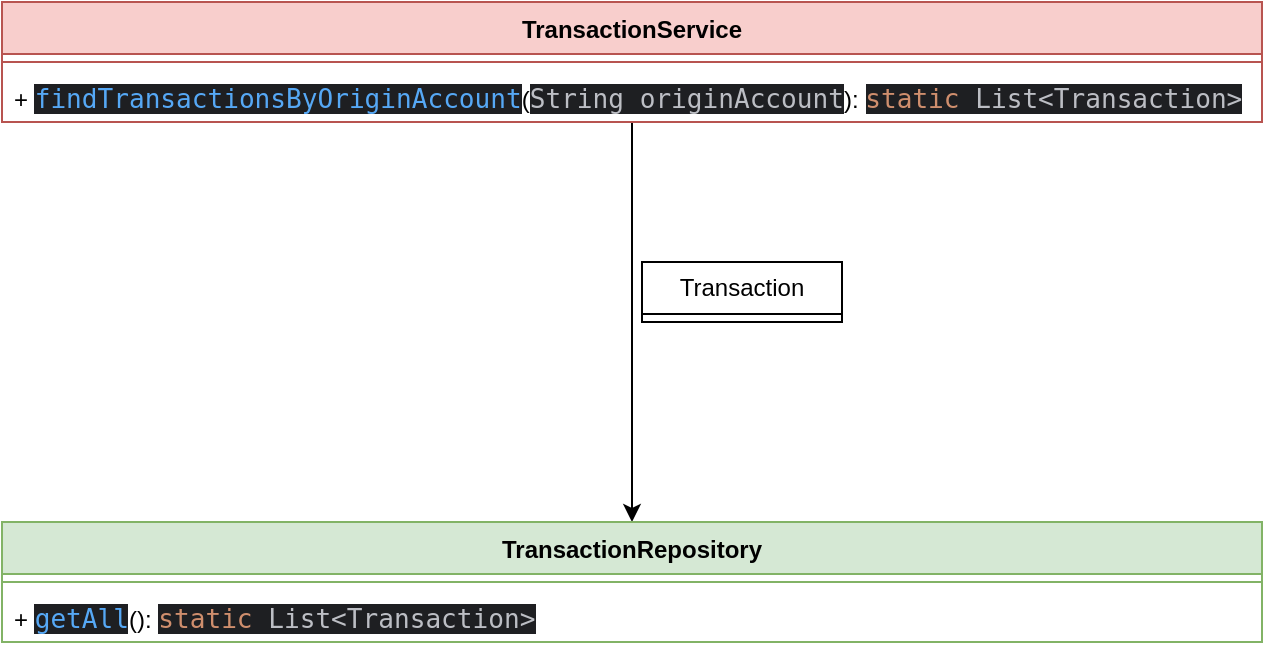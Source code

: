 <mxfile version="28.1.2">
  <diagram name="Página-1" id="Yc75ZqrB-HI4Yl8Acggx">
    <mxGraphModel dx="792" dy="417" grid="1" gridSize="10" guides="1" tooltips="1" connect="1" arrows="1" fold="1" page="1" pageScale="1" pageWidth="827" pageHeight="1169" math="0" shadow="0">
      <root>
        <mxCell id="0" />
        <mxCell id="1" parent="0" />
        <mxCell id="Xkh-URUeUvfUeqGP4pzD-1" value="Transaction" style="swimlane;fontStyle=0;childLayout=stackLayout;horizontal=1;startSize=26;fillColor=none;horizontalStack=0;resizeParent=1;resizeParentMax=0;resizeLast=0;collapsible=1;marginBottom=0;whiteSpace=wrap;html=1;" vertex="1" collapsed="1" parent="1">
          <mxGeometry x="830" y="190" width="100" height="30" as="geometry">
            <mxRectangle x="600" y="138" width="190" height="182" as="alternateBounds" />
          </mxGeometry>
        </mxCell>
        <mxCell id="Xkh-URUeUvfUeqGP4pzD-2" value="+ transactionDate: String" style="text;strokeColor=none;fillColor=none;align=left;verticalAlign=top;spacingLeft=4;spacingRight=4;overflow=hidden;rotatable=0;points=[[0,0.5],[1,0.5]];portConstraint=eastwest;whiteSpace=wrap;html=1;" vertex="1" parent="Xkh-URUeUvfUeqGP4pzD-1">
          <mxGeometry y="26" width="190" height="26" as="geometry" />
        </mxCell>
        <mxCell id="Xkh-URUeUvfUeqGP4pzD-3" value="+ amount: Double" style="text;strokeColor=none;fillColor=none;align=left;verticalAlign=top;spacingLeft=4;spacingRight=4;overflow=hidden;rotatable=0;points=[[0,0.5],[1,0.5]];portConstraint=eastwest;whiteSpace=wrap;html=1;" vertex="1" parent="Xkh-URUeUvfUeqGP4pzD-1">
          <mxGeometry y="52" width="190" height="26" as="geometry" />
        </mxCell>
        <mxCell id="Xkh-URUeUvfUeqGP4pzD-4" value="+ originAccount: String" style="text;strokeColor=none;fillColor=none;align=left;verticalAlign=top;spacingLeft=4;spacingRight=4;overflow=hidden;rotatable=0;points=[[0,0.5],[1,0.5]];portConstraint=eastwest;whiteSpace=wrap;html=1;" vertex="1" parent="Xkh-URUeUvfUeqGP4pzD-1">
          <mxGeometry y="78" width="190" height="26" as="geometry" />
        </mxCell>
        <mxCell id="Xkh-URUeUvfUeqGP4pzD-5" value="+ destinationAccount: String" style="text;strokeColor=none;fillColor=none;align=left;verticalAlign=top;spacingLeft=4;spacingRight=4;overflow=hidden;rotatable=0;points=[[0,0.5],[1,0.5]];portConstraint=eastwest;whiteSpace=wrap;html=1;" vertex="1" parent="Xkh-URUeUvfUeqGP4pzD-1">
          <mxGeometry y="104" width="190" height="26" as="geometry" />
        </mxCell>
        <mxCell id="Xkh-URUeUvfUeqGP4pzD-6" value="+ type: String" style="text;strokeColor=none;fillColor=none;align=left;verticalAlign=top;spacingLeft=4;spacingRight=4;overflow=hidden;rotatable=0;points=[[0,0.5],[1,0.5]];portConstraint=eastwest;whiteSpace=wrap;html=1;" vertex="1" parent="Xkh-URUeUvfUeqGP4pzD-1">
          <mxGeometry y="130" width="190" height="26" as="geometry" />
        </mxCell>
        <mxCell id="Xkh-URUeUvfUeqGP4pzD-7" value="+ app: String" style="text;strokeColor=none;fillColor=none;align=left;verticalAlign=top;spacingLeft=4;spacingRight=4;overflow=hidden;rotatable=0;points=[[0,0.5],[1,0.5]];portConstraint=eastwest;whiteSpace=wrap;html=1;" vertex="1" parent="Xkh-URUeUvfUeqGP4pzD-1">
          <mxGeometry y="156" width="190" height="26" as="geometry" />
        </mxCell>
        <mxCell id="Xkh-URUeUvfUeqGP4pzD-16" style="edgeStyle=orthogonalEdgeStyle;rounded=0;orthogonalLoop=1;jettySize=auto;html=1;entryX=0.5;entryY=0;entryDx=0;entryDy=0;" edge="1" parent="1" source="Xkh-URUeUvfUeqGP4pzD-9" target="Xkh-URUeUvfUeqGP4pzD-13">
          <mxGeometry relative="1" as="geometry" />
        </mxCell>
        <mxCell id="Xkh-URUeUvfUeqGP4pzD-9" value="TransactionService" style="swimlane;fontStyle=1;align=center;verticalAlign=top;childLayout=stackLayout;horizontal=1;startSize=26;horizontalStack=0;resizeParent=1;resizeParentMax=0;resizeLast=0;collapsible=1;marginBottom=0;whiteSpace=wrap;html=1;fillColor=#f8cecc;strokeColor=#b85450;" vertex="1" parent="1">
          <mxGeometry x="510" y="60" width="630" height="60" as="geometry" />
        </mxCell>
        <mxCell id="Xkh-URUeUvfUeqGP4pzD-11" value="" style="line;strokeWidth=1;fillColor=none;align=left;verticalAlign=middle;spacingTop=-1;spacingLeft=3;spacingRight=3;rotatable=0;labelPosition=right;points=[];portConstraint=eastwest;strokeColor=inherit;" vertex="1" parent="Xkh-URUeUvfUeqGP4pzD-9">
          <mxGeometry y="26" width="630" height="8" as="geometry" />
        </mxCell>
        <mxCell id="Xkh-URUeUvfUeqGP4pzD-12" value="+&amp;nbsp;&lt;span style=&quot;color: rgb(86, 168, 245); font-family: &amp;quot;JetBrains Mono&amp;quot;, monospace; font-size: 9.8pt; background-color: rgb(30, 31, 34);&quot;&gt;findTransactionsByOriginAccount&lt;/span&gt;&lt;span style=&quot;background-color: transparent; color: light-dark(rgb(0, 0, 0), rgb(255, 255, 255));&quot;&gt;(&lt;/span&gt;&lt;span style=&quot;font-family: &amp;quot;JetBrains Mono&amp;quot;, monospace; font-size: 9.8pt; background-color: rgb(30, 31, 34); color: rgb(188, 190, 196);&quot;&gt;String originAccount&lt;/span&gt;&lt;span style=&quot;background-color: transparent; color: light-dark(rgb(0, 0, 0), rgb(255, 255, 255));&quot;&gt;):&amp;nbsp;&lt;/span&gt;&lt;span style=&quot;font-family: &amp;quot;JetBrains Mono&amp;quot;, monospace; font-size: 9.8pt; background-color: rgb(30, 31, 34); color: rgb(207, 142, 109);&quot;&gt;static &lt;/span&gt;&lt;span style=&quot;font-family: &amp;quot;JetBrains Mono&amp;quot;, monospace; font-size: 9.8pt; background-color: rgb(30, 31, 34); color: rgb(188, 190, 196);&quot;&gt;List&amp;lt;Transaction&amp;gt;&lt;/span&gt;" style="text;strokeColor=none;fillColor=none;align=left;verticalAlign=top;spacingLeft=4;spacingRight=4;overflow=hidden;rotatable=0;points=[[0,0.5],[1,0.5]];portConstraint=eastwest;whiteSpace=wrap;html=1;" vertex="1" parent="Xkh-URUeUvfUeqGP4pzD-9">
          <mxGeometry y="34" width="630" height="26" as="geometry" />
        </mxCell>
        <mxCell id="Xkh-URUeUvfUeqGP4pzD-13" value="TransactionRepository" style="swimlane;fontStyle=1;align=center;verticalAlign=top;childLayout=stackLayout;horizontal=1;startSize=26;horizontalStack=0;resizeParent=1;resizeParentMax=0;resizeLast=0;collapsible=1;marginBottom=0;whiteSpace=wrap;html=1;fillColor=#d5e8d4;strokeColor=#82b366;" vertex="1" parent="1">
          <mxGeometry x="510" y="320" width="630" height="60" as="geometry" />
        </mxCell>
        <mxCell id="Xkh-URUeUvfUeqGP4pzD-14" value="" style="line;strokeWidth=1;fillColor=none;align=left;verticalAlign=middle;spacingTop=-1;spacingLeft=3;spacingRight=3;rotatable=0;labelPosition=right;points=[];portConstraint=eastwest;strokeColor=inherit;" vertex="1" parent="Xkh-URUeUvfUeqGP4pzD-13">
          <mxGeometry y="26" width="630" height="8" as="geometry" />
        </mxCell>
        <mxCell id="Xkh-URUeUvfUeqGP4pzD-15" value="+&amp;nbsp;&lt;span style=&quot;color: rgb(86, 168, 245); font-family: &amp;quot;JetBrains Mono&amp;quot;, monospace; font-size: 9.8pt; background-color: rgb(30, 31, 34);&quot;&gt;getAll&lt;/span&gt;&lt;span style=&quot;background-color: transparent; color: light-dark(rgb(0, 0, 0), rgb(255, 255, 255));&quot;&gt;(&lt;/span&gt;&lt;span style=&quot;background-color: transparent; color: light-dark(rgb(0, 0, 0), rgb(255, 255, 255));&quot;&gt;):&amp;nbsp;&lt;/span&gt;&lt;span style=&quot;font-family: &amp;quot;JetBrains Mono&amp;quot;, monospace; font-size: 9.8pt; background-color: rgb(30, 31, 34); color: rgb(207, 142, 109);&quot;&gt;static &lt;/span&gt;&lt;span style=&quot;font-family: &amp;quot;JetBrains Mono&amp;quot;, monospace; font-size: 9.8pt; background-color: rgb(30, 31, 34); color: rgb(188, 190, 196);&quot;&gt;List&amp;lt;Transaction&amp;gt;&lt;/span&gt;" style="text;strokeColor=none;fillColor=none;align=left;verticalAlign=top;spacingLeft=4;spacingRight=4;overflow=hidden;rotatable=0;points=[[0,0.5],[1,0.5]];portConstraint=eastwest;whiteSpace=wrap;html=1;" vertex="1" parent="Xkh-URUeUvfUeqGP4pzD-13">
          <mxGeometry y="34" width="630" height="26" as="geometry" />
        </mxCell>
      </root>
    </mxGraphModel>
  </diagram>
</mxfile>
